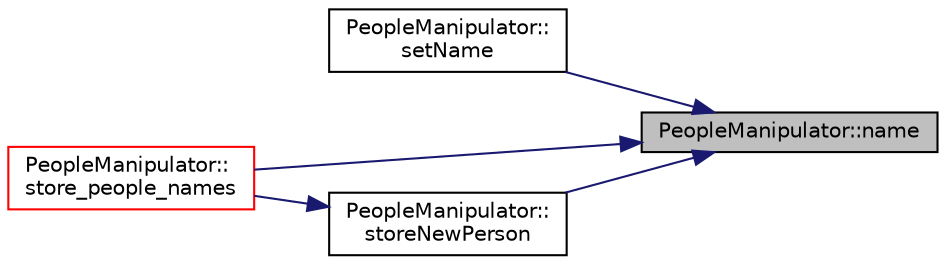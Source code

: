 digraph "PeopleManipulator::name"
{
 // LATEX_PDF_SIZE
  edge [fontname="Helvetica",fontsize="10",labelfontname="Helvetica",labelfontsize="10"];
  node [fontname="Helvetica",fontsize="10",shape=record];
  rankdir="RL";
  Node1 [label="PeopleManipulator::name",height=0.2,width=0.4,color="black", fillcolor="grey75", style="filled", fontcolor="black",tooltip=" "];
  Node1 -> Node2 [dir="back",color="midnightblue",fontsize="10",style="solid",fontname="Helvetica"];
  Node2 [label="PeopleManipulator::\lsetName",height=0.2,width=0.4,color="black", fillcolor="white", style="filled",URL="$class_people_manipulator.html#a3beb6110bde44ed7ddc8b94d617c1f14",tooltip=" "];
  Node1 -> Node3 [dir="back",color="midnightblue",fontsize="10",style="solid",fontname="Helvetica"];
  Node3 [label="PeopleManipulator::\lstore_people_names",height=0.2,width=0.4,color="red", fillcolor="white", style="filled",URL="$class_people_manipulator.html#ad432e10cbb877cc773f136451509ead1",tooltip=" "];
  Node1 -> Node6 [dir="back",color="midnightblue",fontsize="10",style="solid",fontname="Helvetica"];
  Node6 [label="PeopleManipulator::\lstoreNewPerson",height=0.2,width=0.4,color="black", fillcolor="white", style="filled",URL="$class_people_manipulator.html#afa2cd7e6d0955a3b87020da440d28520",tooltip=" "];
  Node6 -> Node3 [dir="back",color="midnightblue",fontsize="10",style="solid",fontname="Helvetica"];
}
